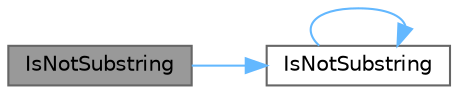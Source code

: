 digraph "IsNotSubstring"
{
 // LATEX_PDF_SIZE
  bgcolor="transparent";
  edge [fontname=Helvetica,fontsize=10,labelfontname=Helvetica,labelfontsize=10];
  node [fontname=Helvetica,fontsize=10,shape=box,height=0.2,width=0.4];
  rankdir="LR";
  Node1 [id="Node000001",label="IsNotSubstring",height=0.2,width=0.4,color="gray40", fillcolor="grey60", style="filled", fontcolor="black",tooltip=" "];
  Node1 -> Node2 [id="edge1_Node000001_Node000002",color="steelblue1",style="solid",tooltip=" "];
  Node2 [id="Node000002",label="IsNotSubstring",height=0.2,width=0.4,color="grey40", fillcolor="white", style="filled",URL="$namespacetesting.html#a4c722362b584ab9565021fd68f2d0003",tooltip=" "];
  Node2 -> Node2 [id="edge2_Node000002_Node000002",color="steelblue1",style="solid",tooltip=" "];
}
